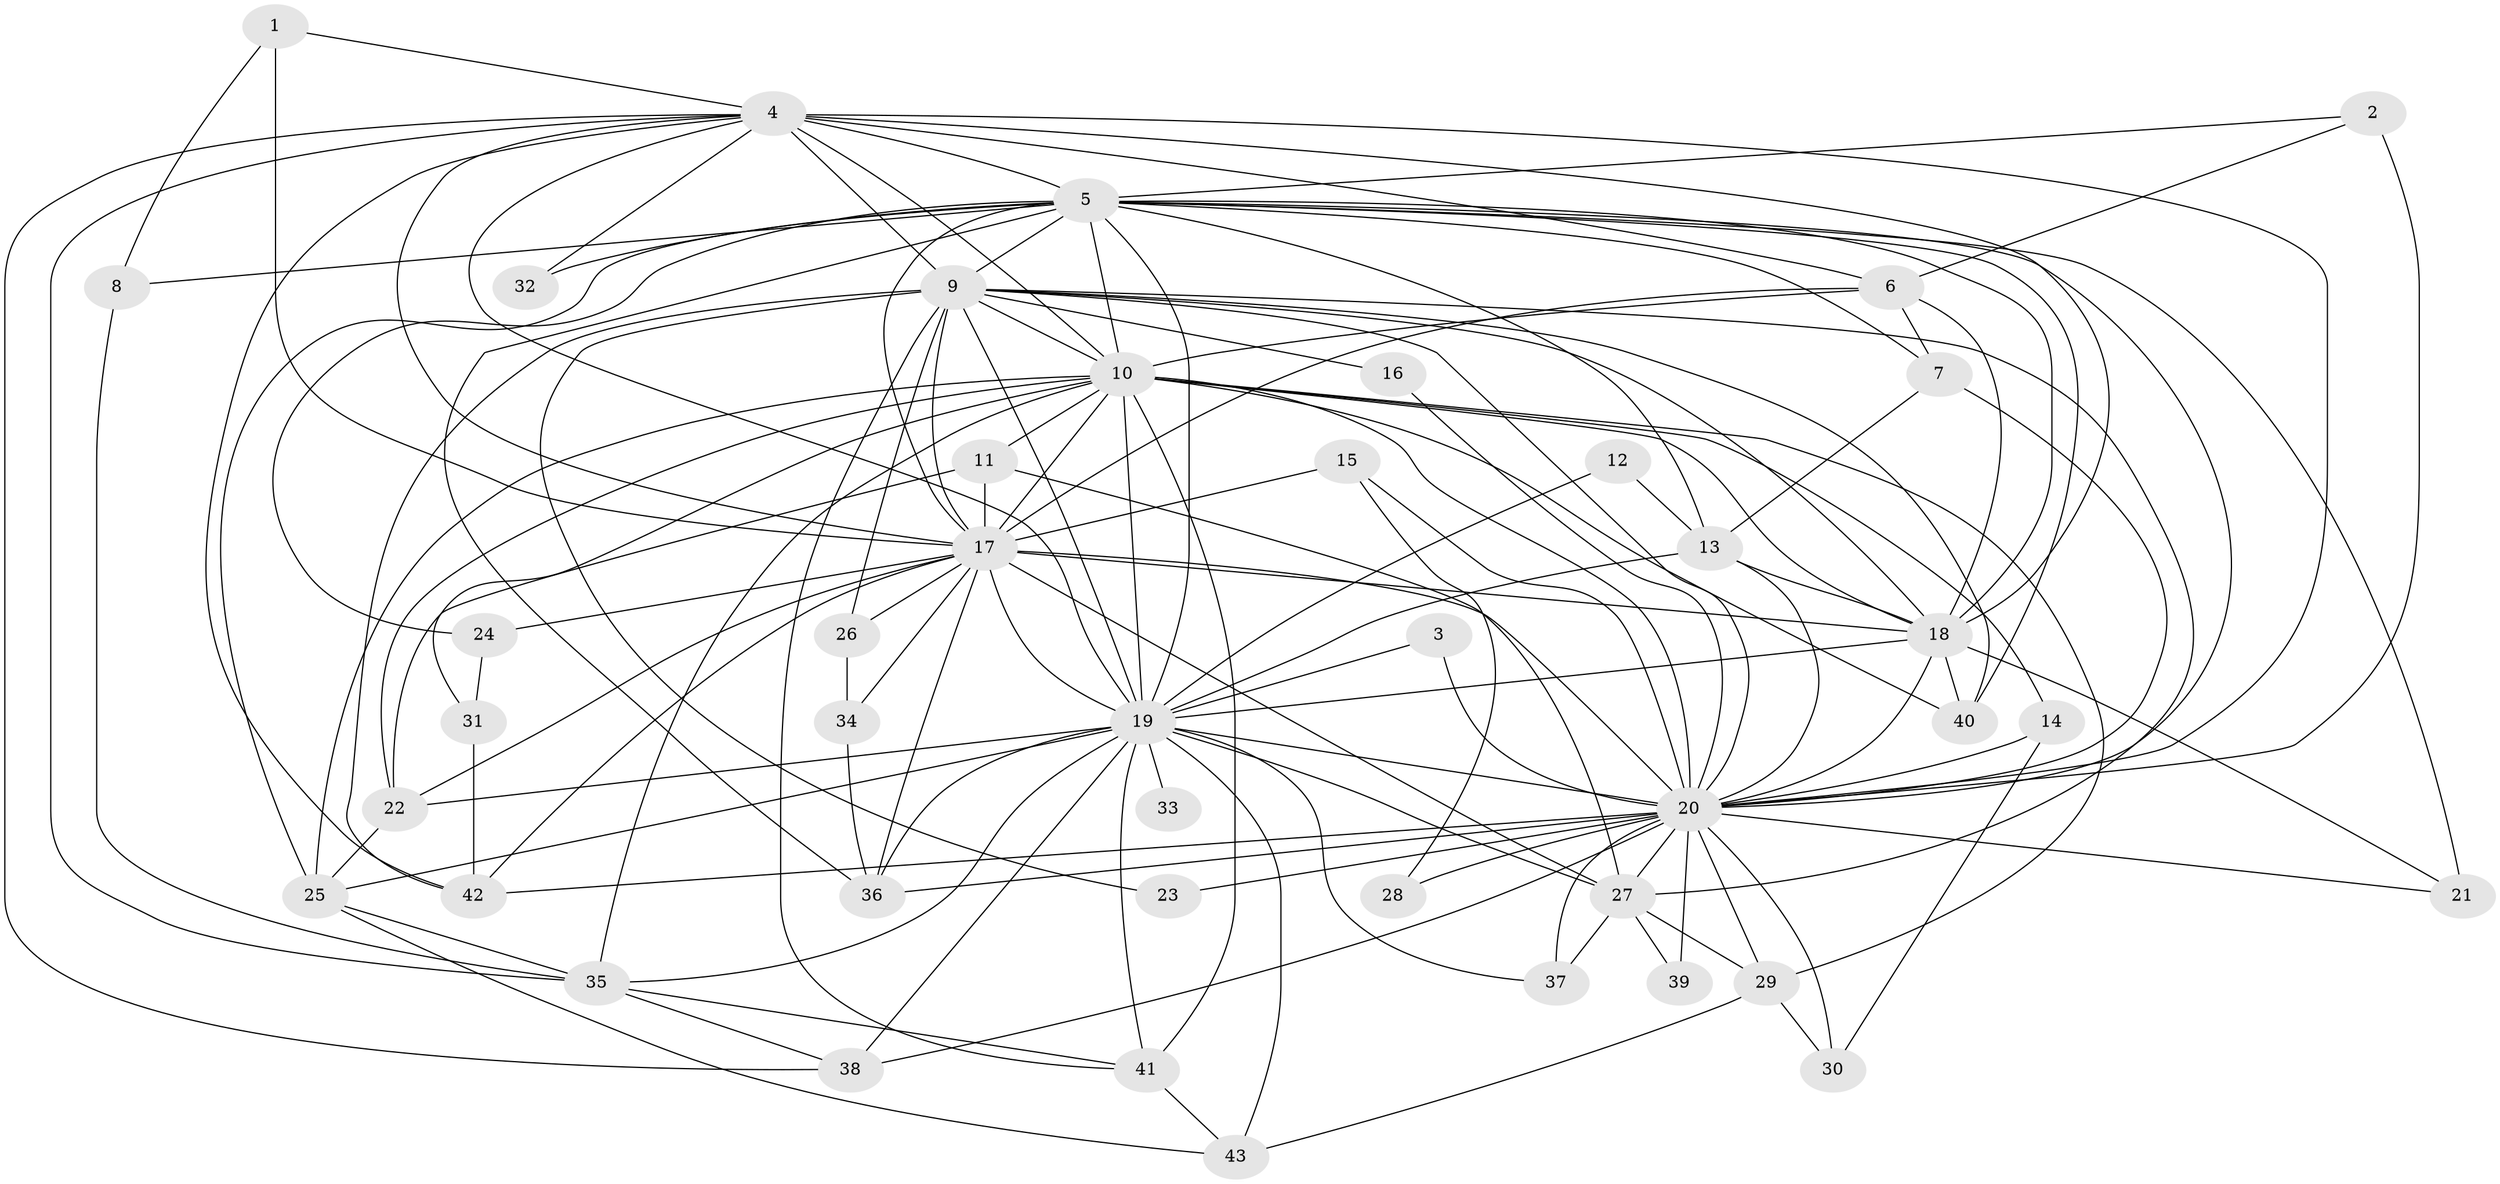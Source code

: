 // original degree distribution, {22: 0.02830188679245283, 16: 0.009433962264150943, 17: 0.018867924528301886, 26: 0.009433962264150943, 24: 0.009433962264150943, 21: 0.009433962264150943, 23: 0.009433962264150943, 5: 0.03773584905660377, 7: 0.018867924528301886, 3: 0.20754716981132076, 2: 0.5283018867924528, 4: 0.09433962264150944, 6: 0.018867924528301886}
// Generated by graph-tools (version 1.1) at 2025/36/03/04/25 23:36:17]
// undirected, 43 vertices, 132 edges
graph export_dot {
  node [color=gray90,style=filled];
  1;
  2;
  3;
  4;
  5;
  6;
  7;
  8;
  9;
  10;
  11;
  12;
  13;
  14;
  15;
  16;
  17;
  18;
  19;
  20;
  21;
  22;
  23;
  24;
  25;
  26;
  27;
  28;
  29;
  30;
  31;
  32;
  33;
  34;
  35;
  36;
  37;
  38;
  39;
  40;
  41;
  42;
  43;
  1 -- 4 [weight=1.0];
  1 -- 8 [weight=1.0];
  1 -- 17 [weight=1.0];
  2 -- 5 [weight=1.0];
  2 -- 6 [weight=1.0];
  2 -- 20 [weight=1.0];
  3 -- 19 [weight=1.0];
  3 -- 20 [weight=1.0];
  4 -- 5 [weight=2.0];
  4 -- 6 [weight=1.0];
  4 -- 9 [weight=1.0];
  4 -- 10 [weight=1.0];
  4 -- 17 [weight=3.0];
  4 -- 18 [weight=1.0];
  4 -- 19 [weight=1.0];
  4 -- 20 [weight=3.0];
  4 -- 32 [weight=1.0];
  4 -- 35 [weight=1.0];
  4 -- 38 [weight=1.0];
  4 -- 42 [weight=1.0];
  5 -- 7 [weight=1.0];
  5 -- 8 [weight=1.0];
  5 -- 9 [weight=3.0];
  5 -- 10 [weight=1.0];
  5 -- 13 [weight=1.0];
  5 -- 17 [weight=2.0];
  5 -- 18 [weight=1.0];
  5 -- 19 [weight=2.0];
  5 -- 20 [weight=2.0];
  5 -- 21 [weight=1.0];
  5 -- 24 [weight=1.0];
  5 -- 25 [weight=1.0];
  5 -- 32 [weight=2.0];
  5 -- 36 [weight=1.0];
  5 -- 40 [weight=1.0];
  6 -- 7 [weight=1.0];
  6 -- 10 [weight=1.0];
  6 -- 17 [weight=1.0];
  6 -- 18 [weight=1.0];
  7 -- 13 [weight=1.0];
  7 -- 20 [weight=1.0];
  8 -- 35 [weight=1.0];
  9 -- 10 [weight=1.0];
  9 -- 16 [weight=1.0];
  9 -- 17 [weight=4.0];
  9 -- 18 [weight=2.0];
  9 -- 19 [weight=1.0];
  9 -- 20 [weight=2.0];
  9 -- 23 [weight=1.0];
  9 -- 26 [weight=2.0];
  9 -- 27 [weight=1.0];
  9 -- 40 [weight=1.0];
  9 -- 41 [weight=1.0];
  9 -- 42 [weight=1.0];
  10 -- 11 [weight=1.0];
  10 -- 14 [weight=1.0];
  10 -- 17 [weight=3.0];
  10 -- 18 [weight=2.0];
  10 -- 19 [weight=1.0];
  10 -- 20 [weight=2.0];
  10 -- 22 [weight=1.0];
  10 -- 25 [weight=1.0];
  10 -- 29 [weight=2.0];
  10 -- 31 [weight=1.0];
  10 -- 35 [weight=1.0];
  10 -- 40 [weight=1.0];
  10 -- 41 [weight=2.0];
  11 -- 17 [weight=2.0];
  11 -- 22 [weight=1.0];
  11 -- 27 [weight=1.0];
  12 -- 13 [weight=1.0];
  12 -- 19 [weight=1.0];
  13 -- 18 [weight=1.0];
  13 -- 19 [weight=1.0];
  13 -- 20 [weight=1.0];
  14 -- 20 [weight=2.0];
  14 -- 30 [weight=1.0];
  15 -- 17 [weight=1.0];
  15 -- 20 [weight=1.0];
  15 -- 28 [weight=1.0];
  16 -- 20 [weight=1.0];
  17 -- 18 [weight=3.0];
  17 -- 19 [weight=3.0];
  17 -- 20 [weight=6.0];
  17 -- 22 [weight=1.0];
  17 -- 24 [weight=1.0];
  17 -- 26 [weight=1.0];
  17 -- 27 [weight=1.0];
  17 -- 34 [weight=1.0];
  17 -- 36 [weight=1.0];
  17 -- 42 [weight=1.0];
  18 -- 19 [weight=1.0];
  18 -- 20 [weight=2.0];
  18 -- 21 [weight=1.0];
  18 -- 40 [weight=1.0];
  19 -- 20 [weight=2.0];
  19 -- 22 [weight=2.0];
  19 -- 25 [weight=1.0];
  19 -- 27 [weight=1.0];
  19 -- 33 [weight=1.0];
  19 -- 35 [weight=1.0];
  19 -- 36 [weight=1.0];
  19 -- 37 [weight=1.0];
  19 -- 38 [weight=1.0];
  19 -- 41 [weight=1.0];
  19 -- 43 [weight=1.0];
  20 -- 21 [weight=1.0];
  20 -- 23 [weight=1.0];
  20 -- 27 [weight=1.0];
  20 -- 28 [weight=1.0];
  20 -- 29 [weight=1.0];
  20 -- 30 [weight=1.0];
  20 -- 36 [weight=1.0];
  20 -- 37 [weight=1.0];
  20 -- 38 [weight=1.0];
  20 -- 39 [weight=2.0];
  20 -- 42 [weight=1.0];
  22 -- 25 [weight=1.0];
  24 -- 31 [weight=1.0];
  25 -- 35 [weight=1.0];
  25 -- 43 [weight=1.0];
  26 -- 34 [weight=1.0];
  27 -- 29 [weight=1.0];
  27 -- 37 [weight=1.0];
  27 -- 39 [weight=1.0];
  29 -- 30 [weight=1.0];
  29 -- 43 [weight=1.0];
  31 -- 42 [weight=1.0];
  34 -- 36 [weight=1.0];
  35 -- 38 [weight=1.0];
  35 -- 41 [weight=1.0];
  41 -- 43 [weight=1.0];
}
